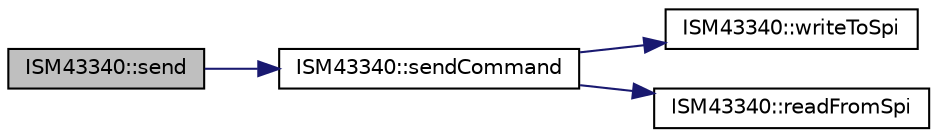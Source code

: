 digraph "ISM43340::send"
{
  edge [fontname="Helvetica",fontsize="10",labelfontname="Helvetica",labelfontsize="10"];
  node [fontname="Helvetica",fontsize="10",shape=record];
  rankdir="LR";
  Node43 [label="ISM43340::send",height=0.2,width=0.4,color="black", fillcolor="grey75", style="filled", fontcolor="black"];
  Node43 -> Node44 [color="midnightblue",fontsize="10",style="solid",fontname="Helvetica"];
  Node44 [label="ISM43340::sendCommand",height=0.2,width=0.4,color="black", fillcolor="white", style="filled",URL="$class_i_s_m43340.html#a55f5fa5d826f8056d5f7d43f43a55691",tooltip="Base send command function. "];
  Node44 -> Node45 [color="midnightblue",fontsize="10",style="solid",fontname="Helvetica"];
  Node45 [label="ISM43340::writeToSpi",height=0.2,width=0.4,color="black", fillcolor="white", style="filled",URL="$class_i_s_m43340.html#a6f39b288c0a4ecde7c0bbf5bf73302ad",tooltip="Write the byte array to the spi bus. "];
  Node44 -> Node46 [color="midnightblue",fontsize="10",style="solid",fontname="Helvetica"];
  Node46 [label="ISM43340::readFromSpi",height=0.2,width=0.4,color="black", fillcolor="white", style="filled",URL="$class_i_s_m43340.html#ae3999e5b5745b81fbc6e10992bf0cd5c",tooltip="Blocking read from the SPI bus. "];
}
